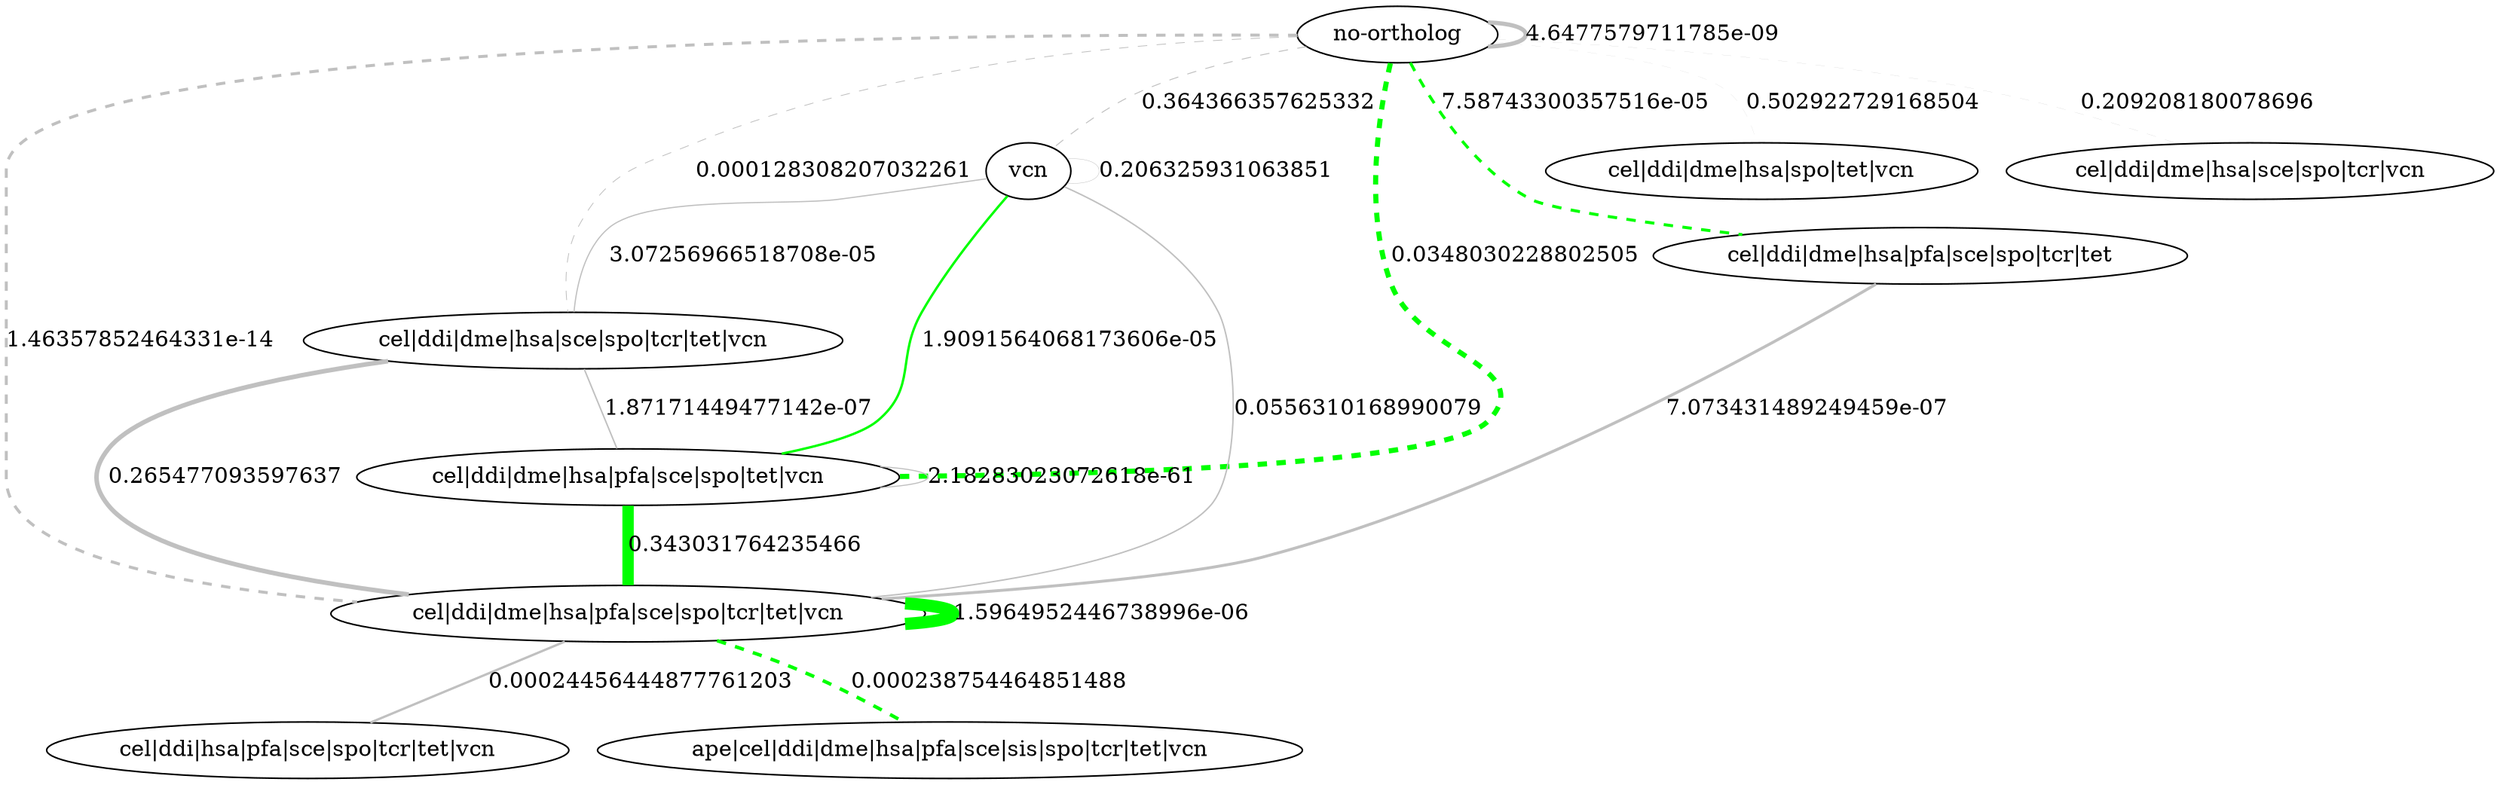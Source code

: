 graph  {
"no-ortholog";
vcn;
"cel|ddi|dme|hsa|spo|tet|vcn";
"cel|ddi|dme|hsa|sce|spo|tcr|vcn";
"cel|ddi|dme|hsa|sce|spo|tcr|tet|vcn";
"cel|ddi|dme|hsa|pfa|sce|spo|tet|vcn";
"cel|ddi|dme|hsa|pfa|sce|spo|tcr|tet";
"cel|ddi|dme|hsa|pfa|sce|spo|tcr|tet|vcn";
"cel|ddi|hsa|pfa|sce|spo|tcr|tet|vcn";
"ape|cel|ddi|dme|hsa|pfa|sce|sis|spo|tcr|tet|vcn";
"no-ortholog" -- "no-ortholog"  [A="-----------------", B="-----------------", PROF_A="-----------------", PROF_Q="-----------------", color=grey, expected_nab="57.1202", label="4.6477579711785e-09", nab=101, penwidth="2.697649572649573", style=solid, taxa_A="no-ortholog", taxa_Q="no-ortholog", taxonomy_A=mixed, taxonomy_Q=mixed];
"no-ortholog" -- vcn  [A="-----------------", B="----------------+", PROF_A="----------------+", PROF_Q="-----------------", color=grey, expected_nab="18.3413", label="0.364366357625332", nab=22, penwidth="0.5876068376068376", style=dashed, taxa_A=vcn, taxa_Q="no-ortholog", taxonomy_A=eukar, taxonomy_Q=mixed];
"no-ortholog" -- "cel|ddi|dme|hsa|spo|tet|vcn"  [A="-----------------", B="---+-++-+----+-++", PROF_A="---+-++-+----+-++", PROF_Q="-----------------", color=grey, expected_nab="4.4543", label="0.502922729168504", nab=3, penwidth="0.08012820512820512", style=dashed, taxa_A="cel|ddi|dme|hsa|spo|tet|vcn", taxa_Q="no-ortholog", taxonomy_A=eukar, taxonomy_Q=mixed];
"no-ortholog" -- "cel|ddi|dme|hsa|sce|spo|tcr|vcn"  [A="-----------------", B="---+-++-+--+-++-+", PROF_A="---+-++-+--+-++-+", PROF_Q="-----------------", color=grey, expected_nab="7.1619", label="0.209208180078696", nab=4, penwidth="0.10683760683760683", style=dashed, taxa_A="cel|ddi|dme|hsa|sce|spo|tcr|vcn", taxa_Q="no-ortholog", taxonomy_A=eukar, taxonomy_Q=mixed];
"no-ortholog" -- "cel|ddi|dme|hsa|sce|spo|tcr|tet|vcn"  [A="-----------------", B="---+-++-+--+-++++", PROF_A="---+-++-+--+-++++", PROF_Q="-----------------", color=grey, expected_nab="39.5649", label="0.000128308207032261", nab=19, penwidth="0.5074786324786325", style=dashed, taxa_A="cel|ddi|dme|hsa|sce|spo|tcr|tet|vcn", taxa_Q="no-ortholog", taxonomy_A=eukar, taxonomy_Q=mixed];
"no-ortholog" -- "cel|ddi|dme|hsa|pfa|sce|spo|tet|vcn"  [A="-----------------", B="---+-++-++-+-+-++", PROF_A="---+-++-++-+-+-++", PROF_Q="-----------------", color=green, expected_nab="102.8862", label="0.0348030228802505", nab=122, penwidth="3.258547008547009", style=dashed, taxa_A="cel|ddi|dme|hsa|pfa|sce|spo|tet|vcn", taxa_Q="no-ortholog", taxonomy_A=eukar, taxonomy_Q=mixed];
"no-ortholog" -- "cel|ddi|dme|hsa|pfa|sce|spo|tcr|tet"  [A="-----------------", B="---+-++-++-+-+++-", PROF_A="---+-++-++-+-+++-", PROF_Q="-----------------", color=green, expected_nab="44.8926", label="7.58743300357516e-05", nab=71, penwidth="1.8963675213675208", style=dashed, taxa_A="cel|ddi|dme|hsa|pfa|sce|spo|tcr|tet", taxa_Q="no-ortholog", taxonomy_A=eukar, taxonomy_Q=mixed];
"no-ortholog" -- "cel|ddi|dme|hsa|pfa|sce|spo|tcr|tet|vcn"  [A="-----------------", B="---+-++-++-+-++++", PROF_A="---+-++-++-+-++++", PROF_Q="-----------------", color=grey, expected_nab="143.5865", label="1.46357852464331e-14", nab=71, penwidth="1.8963675213675208", style=dashed, taxa_A="cel|ddi|dme|hsa|pfa|sce|spo|tcr|tet|vcn", taxa_Q="no-ortholog", taxonomy_A=eukar, taxonomy_Q=mixed];
vcn -- vcn  [A="----------------+", B="----------------+", PROF_A="----------------+", PROF_Q="----------------+", color=grey, expected_nab="5.8894", label="0.206325931063851", nab=9, penwidth="0.2403846153846154", style=solid, taxa_A=vcn, taxa_Q=vcn, taxonomy_A=eukar, taxonomy_Q=eukar];
vcn -- "cel|ddi|dme|hsa|sce|spo|tcr|tet|vcn"  [A="----------------+", B="---+-++-+--+-++++", PROF_A="---+-++-+--+-++++", PROF_Q="----------------+", color=grey, expected_nab="12.7043", label="3.07256966518708e-05", nab=29, penwidth="0.7745726495726495", style=solid, taxa_A="cel|ddi|dme|hsa|sce|spo|tcr|tet|vcn", taxa_Q=vcn, taxonomy_A=eukar, taxonomy_Q=eukar];
vcn -- "cel|ddi|dme|hsa|pfa|sce|spo|tet|vcn"  [A="----------------+", B="---+-++-++-+-+-++", PROF_A="---+-++-++-+-+-++", PROF_Q="----------------+", color=green, expected_nab="33.0369", label="1.9091564068173606e-05", nab=57, penwidth="1.5224358974358976", style=solid, taxa_A="cel|ddi|dme|hsa|pfa|sce|spo|tet|vcn", taxa_Q=vcn, taxonomy_A=eukar, taxonomy_Q=eukar];
vcn -- "cel|ddi|dme|hsa|pfa|sce|spo|tcr|tet|vcn"  [A="----------------+", B="---+-++-++-+-++++", PROF_A="---+-++-++-+-++++", PROF_Q="----------------+", color=grey, expected_nab="46.1058", label="0.0556310168990079", nab=35, penwidth="0.9348290598290598", style=solid, taxa_A="cel|ddi|dme|hsa|pfa|sce|spo|tcr|tet|vcn", taxa_Q=vcn, taxonomy_A=eukar, taxonomy_Q=eukar];
"cel|ddi|dme|hsa|sce|spo|tcr|tet|vcn" -- "cel|ddi|dme|hsa|pfa|sce|spo|tet|vcn"  [A="---+-++-+--+-++++", B="---+-++-++-+-+-++", PROF_A="---+-++-++-+-+-++", PROF_Q="---+-++-+--+-++++", color=grey, expected_nab="71.2652", label="1.87171449477142e-07", nab=35, penwidth="0.9348290598290598", style=solid, taxa_A="cel|ddi|dme|hsa|pfa|sce|spo|tet|vcn", taxa_Q="cel|ddi|dme|hsa|sce|spo|tcr|tet|vcn", taxonomy_A=eukar, taxonomy_Q=eukar];
"cel|ddi|dme|hsa|sce|spo|tcr|tet|vcn" -- "cel|ddi|dme|hsa|pfa|sce|spo|tcr|tet|vcn"  [A="---+-++-+--+-++++", B="---+-++-++-+-++++", PROF_A="---+-++-++-+-++++", PROF_Q="---+-++-+--+-++++", color=grey, expected_nab="99.4567", label="0.265477093597637", nab=109, penwidth="2.911324786324786", style=solid, taxa_A="cel|ddi|dme|hsa|pfa|sce|spo|tcr|tet|vcn", taxa_Q="cel|ddi|dme|hsa|sce|spo|tcr|tet|vcn", taxonomy_A=eukar, taxonomy_Q=eukar];
"cel|ddi|dme|hsa|pfa|sce|spo|tet|vcn" -- "cel|ddi|dme|hsa|pfa|sce|spo|tet|vcn"  [A="---+-++-++-+-+-++", B="---+-++-++-+-+-++", PROF_A="---+-++-++-+-+-++", PROF_Q="---+-++-++-+-+-++", color=grey, expected_nab="185.321", label="2.18283023072618e-61", nab=26, penwidth="0.6944444444444444", style=solid, taxa_A="cel|ddi|dme|hsa|pfa|sce|spo|tet|vcn", taxa_Q="cel|ddi|dme|hsa|pfa|sce|spo|tet|vcn", taxonomy_A=eukar, taxonomy_Q=eukar];
"cel|ddi|dme|hsa|pfa|sce|spo|tet|vcn" -- "cel|ddi|dme|hsa|pfa|sce|spo|tcr|tet|vcn"  [A="---+-++-++-+-+-++", B="---+-++-++-+-++++", PROF_A="---+-++-++-+-++++", PROF_Q="---+-++-++-+-+-++", color=green, expected_nab="258.6314", label="0.343031764235466", nab=271, penwidth="7.238247863247864", style=solid, taxa_A="cel|ddi|dme|hsa|pfa|sce|spo|tcr|tet|vcn", taxa_Q="cel|ddi|dme|hsa|pfa|sce|spo|tet|vcn", taxonomy_A=eukar, taxonomy_Q=eukar];
"cel|ddi|dme|hsa|pfa|sce|spo|tcr|tet" -- "cel|ddi|dme|hsa|pfa|sce|spo|tcr|tet|vcn"  [A="---+-++-++-+-+++-", B="---+-++-++-+-++++", PROF_A="---+-++-++-+-++++", PROF_Q="---+-++-++-+-+++-", color=grey, expected_nab="112.8494", label="7.073431489249459e-07", nab=70, penwidth="1.86965811965812", style=solid, taxa_A="cel|ddi|dme|hsa|pfa|sce|spo|tcr|tet|vcn", taxa_Q="cel|ddi|dme|hsa|pfa|sce|spo|tcr|tet", taxonomy_A=eukar, taxonomy_Q=eukar];
"cel|ddi|dme|hsa|pfa|sce|spo|tcr|tet|vcn" -- "cel|ddi|hsa|pfa|sce|spo|tcr|tet|vcn"  [A="---+-+--++-+-++++", B="---+-++-++-+-++++", PROF_A="---+-++-++-+-++++", PROF_Q="---+-+--++-+-++++", color=grey, expected_nab="35.7869", label="0.00024456444877761203", nab=56, penwidth="1.495726495726496", style=solid, taxa_A="cel|ddi|dme|hsa|pfa|sce|spo|tcr|tet|vcn", taxa_Q="cel|ddi|hsa|pfa|sce|spo|tcr|tet|vcn", taxonomy_A=eukar, taxonomy_Q=eukar];
"cel|ddi|dme|hsa|pfa|sce|spo|tcr|tet|vcn" -- "cel|ddi|dme|hsa|pfa|sce|spo|tcr|tet|vcn"  [A="---+-++-++-+-++++", B="---+-++-++-+-++++", PROF_A="---+-++-++-+-++++", PROF_Q="---+-++-++-+-++++", color=green, expected_nab="360.9423", label="1.5964952446738996e-06", nab=291, penwidth="7.772435897435898", style=solid, taxa_A="cel|ddi|dme|hsa|pfa|sce|spo|tcr|tet|vcn", taxa_Q="cel|ddi|dme|hsa|pfa|sce|spo|tcr|tet|vcn", taxonomy_A=eukar, taxonomy_Q=eukar];
"cel|ddi|dme|hsa|pfa|sce|spo|tcr|tet|vcn" -- "ape|cel|ddi|dme|hsa|pfa|sce|sis|spo|tcr|tet|vcn"  [A="---+-++-++-+-++++", B="+--+-++-++-++++++", PROF_A="+--+-++-++-++++++", PROF_Q="---+-++-++-+-++++", color=green, expected_nab="57.742", label="0.000238754464851488", nab=83, penwidth="2.216880341880342", style=dashed, taxa_A="ape|cel|ddi|dme|hsa|pfa|sce|sis|spo|tcr|tet|vcn", taxa_Q="cel|ddi|dme|hsa|pfa|sce|spo|tcr|tet|vcn", taxonomy_A=mixed, taxonomy_Q=eukar];
}
